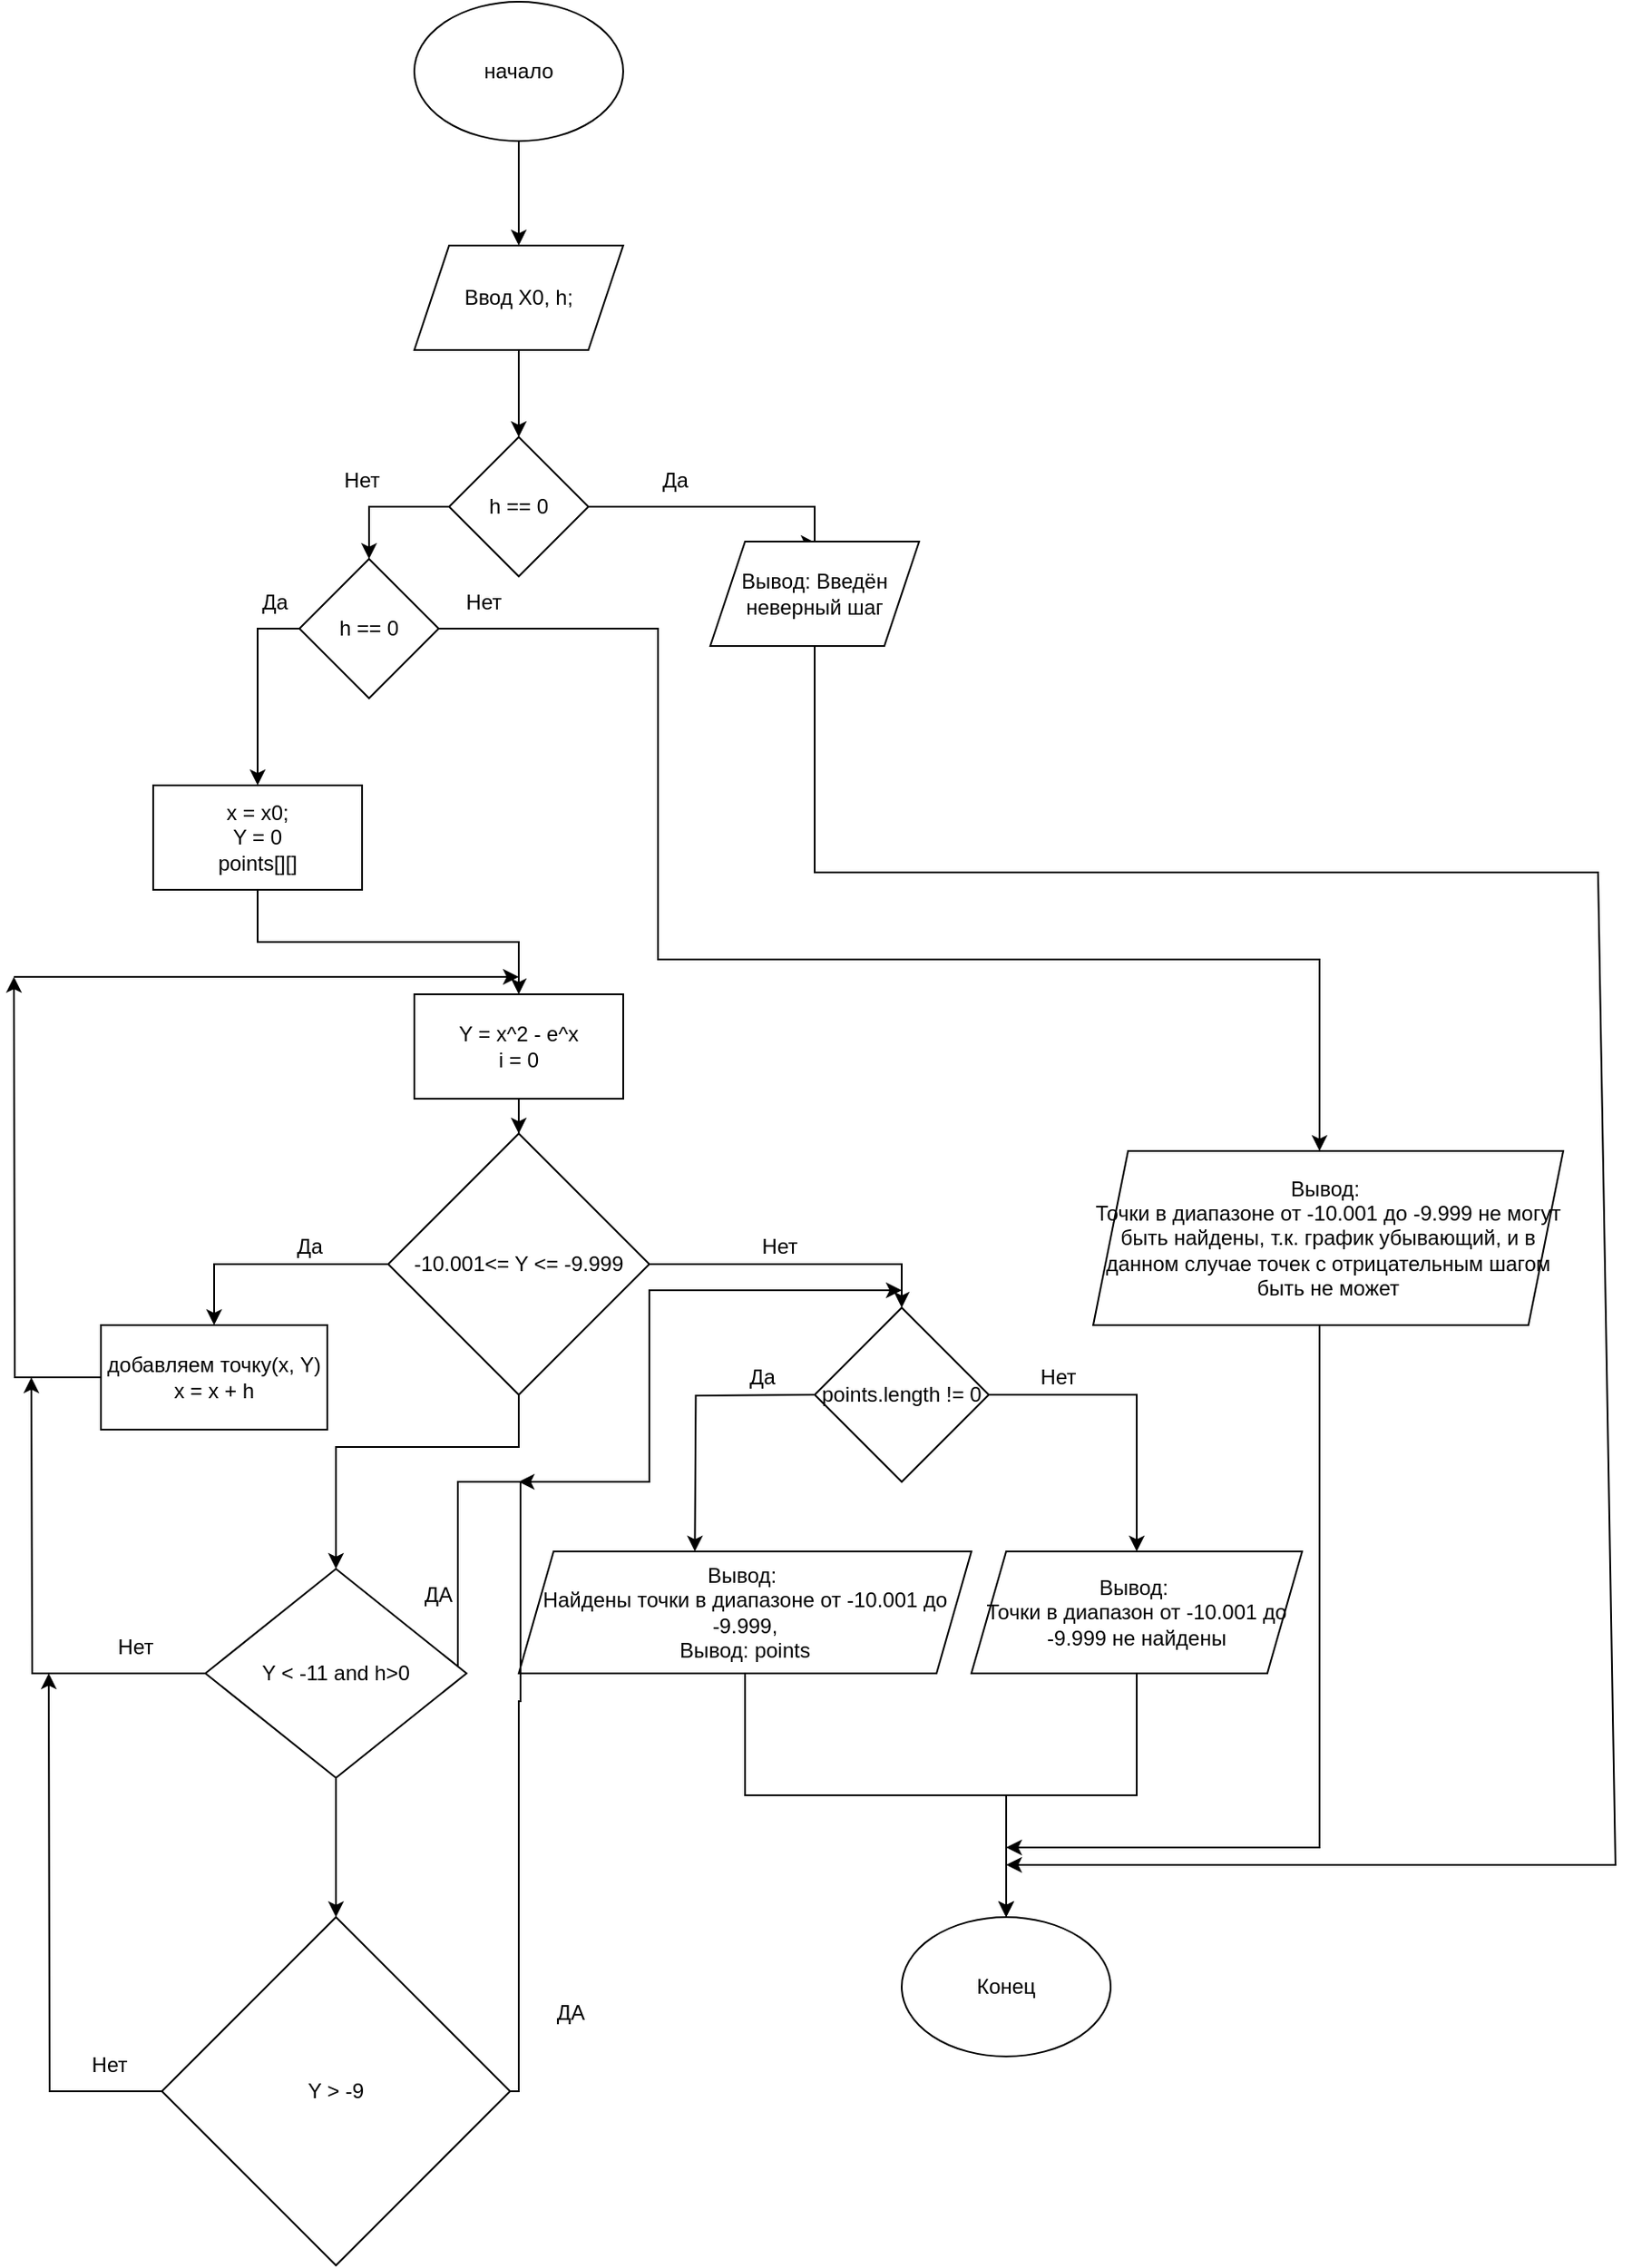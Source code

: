 <mxfile version="24.8.8">
  <diagram name="Страница — 1" id="z_e18e4pbp1huQS6jSJq">
    <mxGraphModel dx="1434" dy="780" grid="1" gridSize="10" guides="1" tooltips="1" connect="1" arrows="1" fold="1" page="1" pageScale="1" pageWidth="827" pageHeight="1169" math="0" shadow="0">
      <root>
        <mxCell id="0" />
        <mxCell id="1" parent="0" />
        <mxCell id="SBylqBCEfZAGTqIIDfbL-1" style="edgeStyle=orthogonalEdgeStyle;rounded=0;orthogonalLoop=1;jettySize=auto;html=1;" parent="1" source="SBylqBCEfZAGTqIIDfbL-2" target="SBylqBCEfZAGTqIIDfbL-4" edge="1">
          <mxGeometry relative="1" as="geometry" />
        </mxCell>
        <mxCell id="SBylqBCEfZAGTqIIDfbL-2" value="начало" style="ellipse;whiteSpace=wrap;html=1;" parent="1" vertex="1">
          <mxGeometry x="400" y="40" width="120" height="80" as="geometry" />
        </mxCell>
        <mxCell id="SBylqBCEfZAGTqIIDfbL-3" style="edgeStyle=orthogonalEdgeStyle;rounded=0;orthogonalLoop=1;jettySize=auto;html=1;" parent="1" source="SBylqBCEfZAGTqIIDfbL-4" target="SBylqBCEfZAGTqIIDfbL-7" edge="1">
          <mxGeometry relative="1" as="geometry" />
        </mxCell>
        <mxCell id="SBylqBCEfZAGTqIIDfbL-4" value="Ввод Х0,&amp;nbsp;&lt;span style=&quot;background-color: initial;&quot;&gt;h;&lt;/span&gt;" style="shape=parallelogram;perimeter=parallelogramPerimeter;whiteSpace=wrap;html=1;fixedSize=1;" parent="1" vertex="1">
          <mxGeometry x="400" y="180" width="120" height="60" as="geometry" />
        </mxCell>
        <mxCell id="SBylqBCEfZAGTqIIDfbL-5" style="edgeStyle=orthogonalEdgeStyle;rounded=0;orthogonalLoop=1;jettySize=auto;html=1;entryX=0.592;entryY=0.017;entryDx=0;entryDy=0;entryPerimeter=0;" parent="1" edge="1">
          <mxGeometry relative="1" as="geometry">
            <mxPoint x="631.04" y="351.02" as="targetPoint" />
            <mxPoint x="490" y="330" as="sourcePoint" />
            <Array as="points">
              <mxPoint x="630" y="330" />
            </Array>
          </mxGeometry>
        </mxCell>
        <mxCell id="SBylqBCEfZAGTqIIDfbL-6" style="edgeStyle=orthogonalEdgeStyle;rounded=0;orthogonalLoop=1;jettySize=auto;html=1;entryX=0.5;entryY=0;entryDx=0;entryDy=0;exitX=0;exitY=0.5;exitDx=0;exitDy=0;" parent="1" source="SBylqBCEfZAGTqIIDfbL-35" target="SBylqBCEfZAGTqIIDfbL-11" edge="1">
          <mxGeometry relative="1" as="geometry" />
        </mxCell>
        <mxCell id="SBylqBCEfZAGTqIIDfbL-7" value="h == 0" style="rhombus;whiteSpace=wrap;html=1;" parent="1" vertex="1">
          <mxGeometry x="420" y="290" width="80" height="80" as="geometry" />
        </mxCell>
        <mxCell id="SBylqBCEfZAGTqIIDfbL-8" value="Да" style="text;html=1;align=center;verticalAlign=middle;whiteSpace=wrap;rounded=0;" parent="1" vertex="1">
          <mxGeometry x="520" y="300" width="60" height="30" as="geometry" />
        </mxCell>
        <mxCell id="SBylqBCEfZAGTqIIDfbL-9" style="rounded=0;orthogonalLoop=1;jettySize=auto;html=1;exitX=0.5;exitY=1;exitDx=0;exitDy=0;" parent="1" source="SBylqBCEfZAGTqIIDfbL-10" edge="1">
          <mxGeometry relative="1" as="geometry">
            <mxPoint x="740" y="1110" as="targetPoint" />
            <Array as="points">
              <mxPoint x="630" y="540" />
              <mxPoint x="1080" y="540" />
              <mxPoint x="1090" y="1110" />
            </Array>
            <mxPoint x="630" y="470" as="sourcePoint" />
          </mxGeometry>
        </mxCell>
        <mxCell id="SBylqBCEfZAGTqIIDfbL-10" value="Вывод: Введён неверный шаг" style="shape=parallelogram;perimeter=parallelogramPerimeter;whiteSpace=wrap;html=1;fixedSize=1;" parent="1" vertex="1">
          <mxGeometry x="570" y="350" width="120" height="60" as="geometry" />
        </mxCell>
        <mxCell id="SBylqBCEfZAGTqIIDfbL-11" value="x = x0;&lt;div&gt;Y = 0&lt;/div&gt;&lt;div&gt;points[][]&lt;/div&gt;" style="rounded=0;whiteSpace=wrap;html=1;" parent="1" vertex="1">
          <mxGeometry x="250" y="490" width="120" height="60" as="geometry" />
        </mxCell>
        <mxCell id="SBylqBCEfZAGTqIIDfbL-12" value="Нет" style="text;html=1;align=center;verticalAlign=middle;whiteSpace=wrap;rounded=0;" parent="1" vertex="1">
          <mxGeometry x="340" y="300" width="60" height="30" as="geometry" />
        </mxCell>
        <mxCell id="SBylqBCEfZAGTqIIDfbL-13" value="" style="endArrow=classic;html=1;rounded=0;" parent="1" target="SBylqBCEfZAGTqIIDfbL-15" edge="1">
          <mxGeometry width="50" height="50" relative="1" as="geometry">
            <mxPoint x="340" y="580" as="sourcePoint" />
            <mxPoint x="460" y="605" as="targetPoint" />
            <Array as="points">
              <mxPoint x="460" y="580" />
            </Array>
          </mxGeometry>
        </mxCell>
        <mxCell id="SBylqBCEfZAGTqIIDfbL-14" style="edgeStyle=orthogonalEdgeStyle;rounded=0;orthogonalLoop=1;jettySize=auto;html=1;" parent="1" source="SBylqBCEfZAGTqIIDfbL-15" target="SBylqBCEfZAGTqIIDfbL-19" edge="1">
          <mxGeometry relative="1" as="geometry" />
        </mxCell>
        <mxCell id="SBylqBCEfZAGTqIIDfbL-15" value="Y = x^2 - e^x&lt;div&gt;i = 0&lt;/div&gt;" style="rounded=0;whiteSpace=wrap;html=1;" parent="1" vertex="1">
          <mxGeometry x="400" y="610" width="120" height="60" as="geometry" />
        </mxCell>
        <mxCell id="SBylqBCEfZAGTqIIDfbL-16" value="" style="endArrow=none;html=1;rounded=0;exitX=0.5;exitY=1;exitDx=0;exitDy=0;" parent="1" source="SBylqBCEfZAGTqIIDfbL-11" edge="1">
          <mxGeometry width="50" height="50" relative="1" as="geometry">
            <mxPoint x="200" y="520" as="sourcePoint" />
            <mxPoint x="340" y="580" as="targetPoint" />
            <Array as="points">
              <mxPoint x="310" y="580" />
            </Array>
          </mxGeometry>
        </mxCell>
        <mxCell id="SBylqBCEfZAGTqIIDfbL-17" style="edgeStyle=orthogonalEdgeStyle;rounded=0;orthogonalLoop=1;jettySize=auto;html=1;entryX=0.5;entryY=0;entryDx=0;entryDy=0;" parent="1" source="SBylqBCEfZAGTqIIDfbL-19" target="SBylqBCEfZAGTqIIDfbL-22" edge="1">
          <mxGeometry relative="1" as="geometry">
            <mxPoint x="270" y="765" as="targetPoint" />
          </mxGeometry>
        </mxCell>
        <mxCell id="SBylqBCEfZAGTqIIDfbL-18" style="edgeStyle=orthogonalEdgeStyle;rounded=0;orthogonalLoop=1;jettySize=auto;html=1;entryX=0.5;entryY=0;entryDx=0;entryDy=0;" parent="1" source="SBylqBCEfZAGTqIIDfbL-19" target="SBylqBCEfZAGTqIIDfbL-26" edge="1">
          <mxGeometry relative="1" as="geometry">
            <mxPoint x="680" y="765" as="targetPoint" />
          </mxGeometry>
        </mxCell>
        <mxCell id="dDCa2mDuSADAd8mkMpBT-2" style="edgeStyle=orthogonalEdgeStyle;rounded=0;orthogonalLoop=1;jettySize=auto;html=1;entryX=0.5;entryY=0;entryDx=0;entryDy=0;" edge="1" parent="1" source="SBylqBCEfZAGTqIIDfbL-19" target="dDCa2mDuSADAd8mkMpBT-3">
          <mxGeometry relative="1" as="geometry">
            <mxPoint x="410" y="920" as="targetPoint" />
            <Array as="points">
              <mxPoint x="460" y="870" />
              <mxPoint x="355" y="870" />
            </Array>
          </mxGeometry>
        </mxCell>
        <mxCell id="SBylqBCEfZAGTqIIDfbL-19" value="-10.001&amp;lt;= Y &amp;lt;= -9.999" style="rhombus;whiteSpace=wrap;html=1;" parent="1" vertex="1">
          <mxGeometry x="385" y="690" width="150" height="150" as="geometry" />
        </mxCell>
        <mxCell id="SBylqBCEfZAGTqIIDfbL-20" value="Да" style="text;html=1;align=center;verticalAlign=middle;whiteSpace=wrap;rounded=0;" parent="1" vertex="1">
          <mxGeometry x="310" y="740" width="60" height="30" as="geometry" />
        </mxCell>
        <mxCell id="SBylqBCEfZAGTqIIDfbL-21" style="edgeStyle=orthogonalEdgeStyle;rounded=0;orthogonalLoop=1;jettySize=auto;html=1;" parent="1" source="SBylqBCEfZAGTqIIDfbL-22" edge="1">
          <mxGeometry relative="1" as="geometry">
            <mxPoint x="170" y="600" as="targetPoint" />
          </mxGeometry>
        </mxCell>
        <mxCell id="SBylqBCEfZAGTqIIDfbL-22" value="&lt;div&gt;добавляем точку(x, Y)&lt;/div&gt;x = x + h" style="rounded=0;whiteSpace=wrap;html=1;" parent="1" vertex="1">
          <mxGeometry x="220" y="800" width="130" height="60" as="geometry" />
        </mxCell>
        <mxCell id="SBylqBCEfZAGTqIIDfbL-23" value="" style="endArrow=classic;html=1;rounded=0;" parent="1" edge="1">
          <mxGeometry width="50" height="50" relative="1" as="geometry">
            <mxPoint x="170" y="600" as="sourcePoint" />
            <mxPoint x="460" y="600" as="targetPoint" />
            <Array as="points">
              <mxPoint x="190" y="600" />
              <mxPoint x="200" y="600" />
              <mxPoint x="230" y="600" />
              <mxPoint x="340" y="600" />
            </Array>
          </mxGeometry>
        </mxCell>
        <mxCell id="SBylqBCEfZAGTqIIDfbL-24" value="Нет" style="text;html=1;align=center;verticalAlign=middle;whiteSpace=wrap;rounded=0;" parent="1" vertex="1">
          <mxGeometry x="580" y="740" width="60" height="30" as="geometry" />
        </mxCell>
        <mxCell id="SBylqBCEfZAGTqIIDfbL-25" style="edgeStyle=orthogonalEdgeStyle;rounded=0;orthogonalLoop=1;jettySize=auto;html=1;entryX=0.391;entryY=0;entryDx=0;entryDy=0;entryPerimeter=0;" parent="1" edge="1">
          <mxGeometry relative="1" as="geometry">
            <mxPoint x="561.16" y="930" as="targetPoint" />
            <mxPoint x="629.5" y="840" as="sourcePoint" />
          </mxGeometry>
        </mxCell>
        <mxCell id="SBylqBCEfZAGTqIIDfbL-26" value="points.length != 0" style="rhombus;whiteSpace=wrap;html=1;" parent="1" vertex="1">
          <mxGeometry x="630" y="790" width="100" height="100" as="geometry" />
        </mxCell>
        <mxCell id="SBylqBCEfZAGTqIIDfbL-27" value="Нет" style="text;html=1;align=center;verticalAlign=middle;whiteSpace=wrap;rounded=0;" parent="1" vertex="1">
          <mxGeometry x="740" y="815" width="60" height="30" as="geometry" />
        </mxCell>
        <mxCell id="SBylqBCEfZAGTqIIDfbL-28" style="edgeStyle=orthogonalEdgeStyle;rounded=0;orthogonalLoop=1;jettySize=auto;html=1;entryX=0.5;entryY=0;entryDx=0;entryDy=0;" parent="1" source="SBylqBCEfZAGTqIIDfbL-29" target="SBylqBCEfZAGTqIIDfbL-31" edge="1">
          <mxGeometry relative="1" as="geometry" />
        </mxCell>
        <mxCell id="SBylqBCEfZAGTqIIDfbL-29" value="Вывод:&amp;nbsp;&lt;div&gt;Точки в диапазон от -10.001 до -9.999 не найдены&lt;/div&gt;" style="shape=parallelogram;perimeter=parallelogramPerimeter;whiteSpace=wrap;html=1;fixedSize=1;" parent="1" vertex="1">
          <mxGeometry x="720" y="930" width="190" height="70" as="geometry" />
        </mxCell>
        <mxCell id="SBylqBCEfZAGTqIIDfbL-30" style="rounded=0;orthogonalLoop=1;jettySize=auto;html=1;entryX=0.5;entryY=0;entryDx=0;entryDy=0;" parent="1" source="SBylqBCEfZAGTqIIDfbL-26" target="SBylqBCEfZAGTqIIDfbL-29" edge="1">
          <mxGeometry relative="1" as="geometry">
            <Array as="points">
              <mxPoint x="815" y="840" />
            </Array>
          </mxGeometry>
        </mxCell>
        <mxCell id="SBylqBCEfZAGTqIIDfbL-31" value="Конец" style="ellipse;whiteSpace=wrap;html=1;" parent="1" vertex="1">
          <mxGeometry x="680" y="1140" width="120" height="80" as="geometry" />
        </mxCell>
        <mxCell id="SBylqBCEfZAGTqIIDfbL-32" style="edgeStyle=orthogonalEdgeStyle;rounded=0;orthogonalLoop=1;jettySize=auto;html=1;" parent="1" source="SBylqBCEfZAGTqIIDfbL-33" target="SBylqBCEfZAGTqIIDfbL-31" edge="1">
          <mxGeometry relative="1" as="geometry" />
        </mxCell>
        <mxCell id="SBylqBCEfZAGTqIIDfbL-33" value="Вывод:&amp;nbsp;&lt;div&gt;Найдены точки в диапазоне от -10.001 до -9.999,&lt;div&gt;Вывод: points&lt;/div&gt;&lt;/div&gt;" style="shape=parallelogram;perimeter=parallelogramPerimeter;whiteSpace=wrap;html=1;fixedSize=1;" parent="1" vertex="1">
          <mxGeometry x="460" y="930" width="260" height="70" as="geometry" />
        </mxCell>
        <mxCell id="SBylqBCEfZAGTqIIDfbL-34" value="Да" style="text;html=1;align=center;verticalAlign=middle;whiteSpace=wrap;rounded=0;" parent="1" vertex="1">
          <mxGeometry x="570" y="815" width="60" height="30" as="geometry" />
        </mxCell>
        <mxCell id="SBylqBCEfZAGTqIIDfbL-38" value="" style="edgeStyle=orthogonalEdgeStyle;rounded=0;orthogonalLoop=1;jettySize=auto;html=1;entryX=0.5;entryY=0;entryDx=0;entryDy=0;" parent="1" source="SBylqBCEfZAGTqIIDfbL-7" target="SBylqBCEfZAGTqIIDfbL-35" edge="1">
          <mxGeometry relative="1" as="geometry">
            <mxPoint x="420" y="330" as="sourcePoint" />
            <mxPoint x="340" y="490" as="targetPoint" />
          </mxGeometry>
        </mxCell>
        <mxCell id="SBylqBCEfZAGTqIIDfbL-35" value="h == 0" style="rhombus;whiteSpace=wrap;html=1;" parent="1" vertex="1">
          <mxGeometry x="334" y="360" width="80" height="80" as="geometry" />
        </mxCell>
        <mxCell id="SBylqBCEfZAGTqIIDfbL-43" value="" style="edgeStyle=orthogonalEdgeStyle;rounded=0;orthogonalLoop=1;jettySize=auto;html=1;" parent="1" source="SBylqBCEfZAGTqIIDfbL-35" target="SBylqBCEfZAGTqIIDfbL-40" edge="1">
          <mxGeometry relative="1" as="geometry">
            <mxPoint x="740" y="1090" as="targetPoint" />
            <mxPoint x="414" y="400" as="sourcePoint" />
            <Array as="points">
              <mxPoint x="540" y="400" />
              <mxPoint x="540" y="590" />
              <mxPoint x="920" y="590" />
            </Array>
          </mxGeometry>
        </mxCell>
        <mxCell id="SBylqBCEfZAGTqIIDfbL-44" style="edgeStyle=orthogonalEdgeStyle;rounded=0;orthogonalLoop=1;jettySize=auto;html=1;" parent="1" source="SBylqBCEfZAGTqIIDfbL-40" edge="1">
          <mxGeometry relative="1" as="geometry">
            <mxPoint x="740" y="1100" as="targetPoint" />
            <Array as="points">
              <mxPoint x="920" y="1100" />
            </Array>
          </mxGeometry>
        </mxCell>
        <mxCell id="SBylqBCEfZAGTqIIDfbL-40" value="Вывод:&amp;nbsp;&lt;div&gt;Точки в диапазоне от -10.001 до -9.999 не могут быть найдены, т.к. график убывающий, и в данном случае точек с отрицательным шагом быть не может&lt;/div&gt;" style="shape=parallelogram;perimeter=parallelogramPerimeter;whiteSpace=wrap;html=1;fixedSize=1;" parent="1" vertex="1">
          <mxGeometry x="790" y="700" width="270" height="100" as="geometry" />
        </mxCell>
        <mxCell id="SBylqBCEfZAGTqIIDfbL-45" value="Да" style="text;html=1;align=center;verticalAlign=middle;whiteSpace=wrap;rounded=0;" parent="1" vertex="1">
          <mxGeometry x="290" y="370" width="60" height="30" as="geometry" />
        </mxCell>
        <mxCell id="SBylqBCEfZAGTqIIDfbL-46" value="Нет" style="text;html=1;align=center;verticalAlign=middle;whiteSpace=wrap;rounded=0;" parent="1" vertex="1">
          <mxGeometry x="410" y="370" width="60" height="30" as="geometry" />
        </mxCell>
        <mxCell id="dDCa2mDuSADAd8mkMpBT-4" style="edgeStyle=orthogonalEdgeStyle;rounded=0;orthogonalLoop=1;jettySize=auto;html=1;" edge="1" parent="1">
          <mxGeometry relative="1" as="geometry">
            <mxPoint x="680" y="780" as="targetPoint" />
            <mxPoint x="425" y="1000" as="sourcePoint" />
            <Array as="points">
              <mxPoint x="425" y="890" />
              <mxPoint x="535" y="890" />
              <mxPoint x="535" y="780" />
              <mxPoint x="555" y="780" />
            </Array>
          </mxGeometry>
        </mxCell>
        <mxCell id="dDCa2mDuSADAd8mkMpBT-8" style="edgeStyle=orthogonalEdgeStyle;rounded=0;orthogonalLoop=1;jettySize=auto;html=1;" edge="1" parent="1" source="dDCa2mDuSADAd8mkMpBT-3">
          <mxGeometry relative="1" as="geometry">
            <mxPoint x="180" y="830" as="targetPoint" />
          </mxGeometry>
        </mxCell>
        <mxCell id="dDCa2mDuSADAd8mkMpBT-10" style="edgeStyle=orthogonalEdgeStyle;rounded=0;orthogonalLoop=1;jettySize=auto;html=1;" edge="1" parent="1" source="dDCa2mDuSADAd8mkMpBT-3">
          <mxGeometry relative="1" as="geometry">
            <mxPoint x="355" y="1140" as="targetPoint" />
          </mxGeometry>
        </mxCell>
        <mxCell id="dDCa2mDuSADAd8mkMpBT-3" value="Y &amp;lt; -11 and h&amp;gt;0" style="rhombus;whiteSpace=wrap;html=1;" vertex="1" parent="1">
          <mxGeometry x="280" y="940" width="150" height="120" as="geometry" />
        </mxCell>
        <mxCell id="dDCa2mDuSADAd8mkMpBT-7" value="ДА" style="text;html=1;align=center;verticalAlign=middle;whiteSpace=wrap;rounded=0;" vertex="1" parent="1">
          <mxGeometry x="384" y="940" width="60" height="30" as="geometry" />
        </mxCell>
        <mxCell id="dDCa2mDuSADAd8mkMpBT-9" value="Нет" style="text;html=1;align=center;verticalAlign=middle;whiteSpace=wrap;rounded=0;" vertex="1" parent="1">
          <mxGeometry x="210" y="970" width="60" height="30" as="geometry" />
        </mxCell>
        <mxCell id="dDCa2mDuSADAd8mkMpBT-12" style="edgeStyle=orthogonalEdgeStyle;rounded=0;orthogonalLoop=1;jettySize=auto;html=1;" edge="1" parent="1" source="dDCa2mDuSADAd8mkMpBT-11">
          <mxGeometry relative="1" as="geometry">
            <mxPoint x="460" y="890" as="targetPoint" />
            <Array as="points">
              <mxPoint x="460" y="1240" />
              <mxPoint x="460" y="1016" />
              <mxPoint x="461" y="1016" />
            </Array>
          </mxGeometry>
        </mxCell>
        <mxCell id="dDCa2mDuSADAd8mkMpBT-14" style="edgeStyle=orthogonalEdgeStyle;rounded=0;orthogonalLoop=1;jettySize=auto;html=1;" edge="1" parent="1" source="dDCa2mDuSADAd8mkMpBT-11">
          <mxGeometry relative="1" as="geometry">
            <mxPoint x="190" y="1000" as="targetPoint" />
          </mxGeometry>
        </mxCell>
        <mxCell id="dDCa2mDuSADAd8mkMpBT-11" value="Y &amp;gt; -9" style="rhombus;whiteSpace=wrap;html=1;" vertex="1" parent="1">
          <mxGeometry x="255" y="1140" width="200" height="200" as="geometry" />
        </mxCell>
        <mxCell id="dDCa2mDuSADAd8mkMpBT-13" value="ДА" style="text;html=1;align=center;verticalAlign=middle;whiteSpace=wrap;rounded=0;" vertex="1" parent="1">
          <mxGeometry x="460" y="1180" width="60" height="30" as="geometry" />
        </mxCell>
        <mxCell id="dDCa2mDuSADAd8mkMpBT-15" value="Нет" style="text;html=1;align=center;verticalAlign=middle;whiteSpace=wrap;rounded=0;" vertex="1" parent="1">
          <mxGeometry x="195" y="1210" width="60" height="30" as="geometry" />
        </mxCell>
      </root>
    </mxGraphModel>
  </diagram>
</mxfile>
